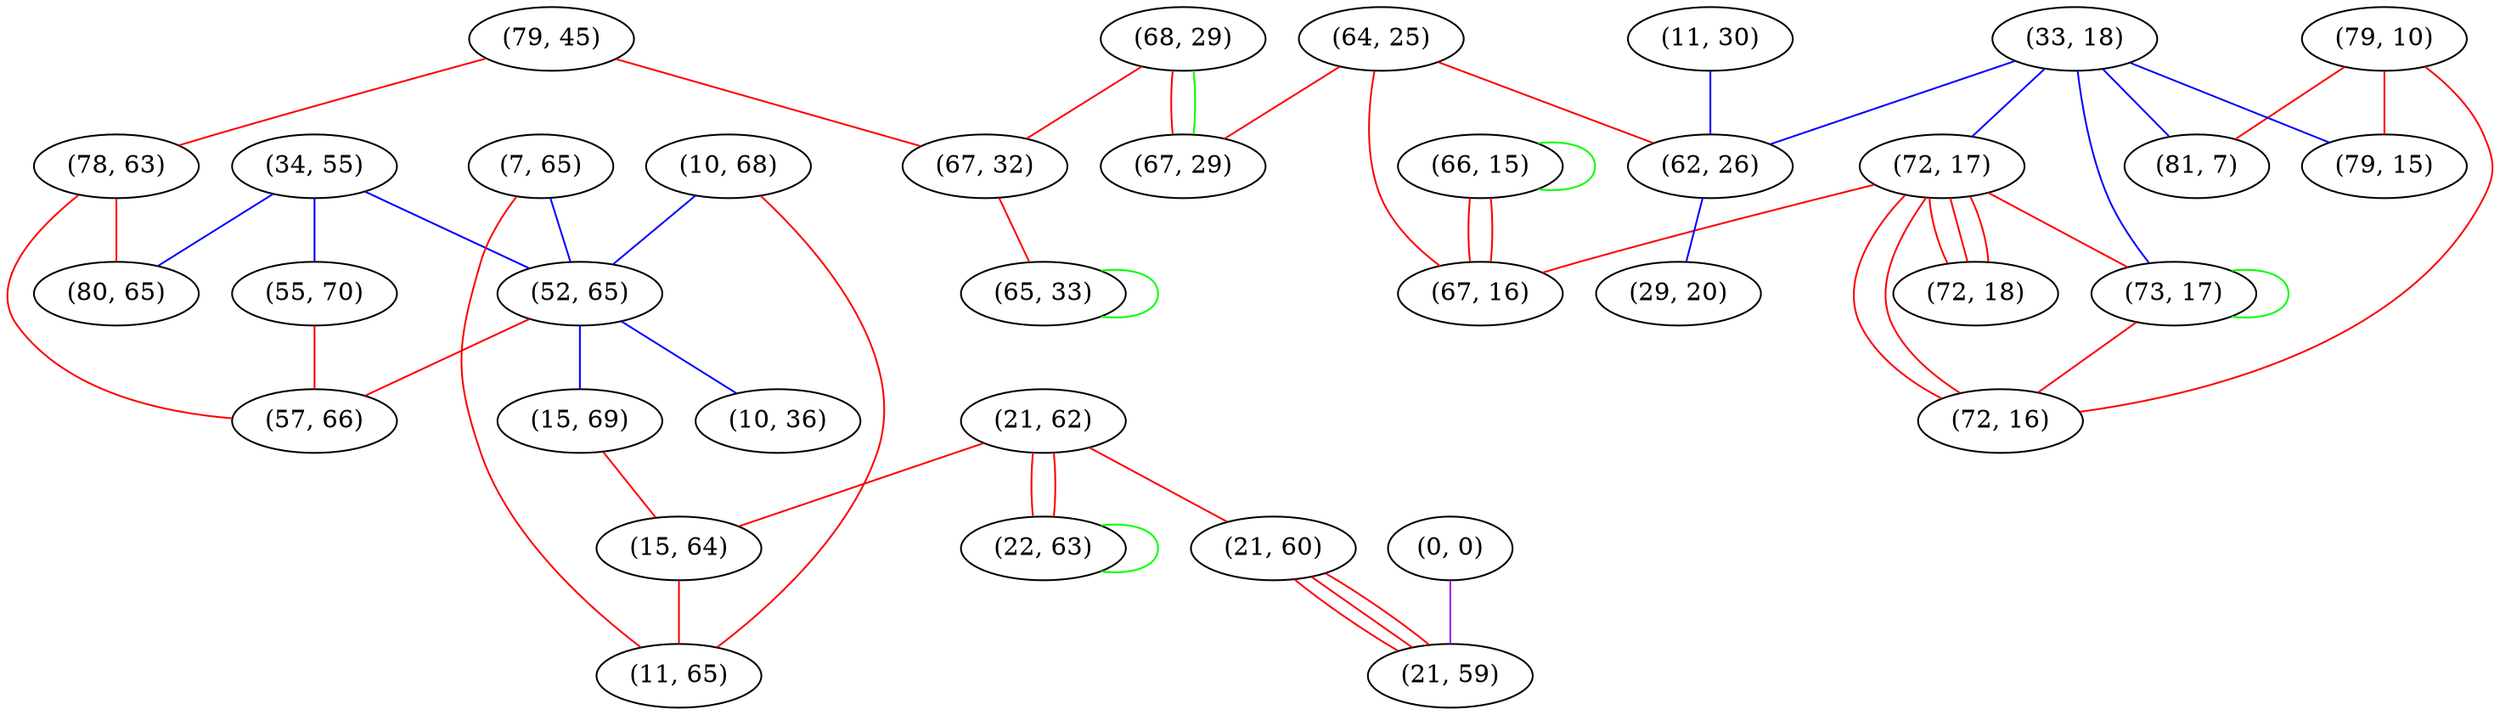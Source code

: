 graph "" {
"(34, 55)";
"(10, 68)";
"(7, 65)";
"(64, 25)";
"(79, 10)";
"(33, 18)";
"(72, 17)";
"(55, 70)";
"(68, 29)";
"(21, 62)";
"(79, 45)";
"(67, 32)";
"(21, 60)";
"(81, 7)";
"(52, 65)";
"(72, 18)";
"(67, 29)";
"(66, 15)";
"(22, 63)";
"(0, 0)";
"(78, 63)";
"(11, 30)";
"(21, 59)";
"(62, 26)";
"(57, 66)";
"(15, 69)";
"(65, 33)";
"(10, 36)";
"(29, 20)";
"(15, 64)";
"(80, 65)";
"(11, 65)";
"(73, 17)";
"(67, 16)";
"(72, 16)";
"(79, 15)";
"(34, 55)" -- "(80, 65)"  [color=blue, key=0, weight=3];
"(34, 55)" -- "(55, 70)"  [color=blue, key=0, weight=3];
"(34, 55)" -- "(52, 65)"  [color=blue, key=0, weight=3];
"(10, 68)" -- "(11, 65)"  [color=red, key=0, weight=1];
"(10, 68)" -- "(52, 65)"  [color=blue, key=0, weight=3];
"(7, 65)" -- "(11, 65)"  [color=red, key=0, weight=1];
"(7, 65)" -- "(52, 65)"  [color=blue, key=0, weight=3];
"(64, 25)" -- "(67, 16)"  [color=red, key=0, weight=1];
"(64, 25)" -- "(62, 26)"  [color=red, key=0, weight=1];
"(64, 25)" -- "(67, 29)"  [color=red, key=0, weight=1];
"(79, 10)" -- "(72, 16)"  [color=red, key=0, weight=1];
"(79, 10)" -- "(79, 15)"  [color=red, key=0, weight=1];
"(79, 10)" -- "(81, 7)"  [color=red, key=0, weight=1];
"(33, 18)" -- "(72, 17)"  [color=blue, key=0, weight=3];
"(33, 18)" -- "(81, 7)"  [color=blue, key=0, weight=3];
"(33, 18)" -- "(62, 26)"  [color=blue, key=0, weight=3];
"(33, 18)" -- "(73, 17)"  [color=blue, key=0, weight=3];
"(33, 18)" -- "(79, 15)"  [color=blue, key=0, weight=3];
"(72, 17)" -- "(67, 16)"  [color=red, key=0, weight=1];
"(72, 17)" -- "(72, 16)"  [color=red, key=0, weight=1];
"(72, 17)" -- "(72, 16)"  [color=red, key=1, weight=1];
"(72, 17)" -- "(72, 18)"  [color=red, key=0, weight=1];
"(72, 17)" -- "(72, 18)"  [color=red, key=1, weight=1];
"(72, 17)" -- "(72, 18)"  [color=red, key=2, weight=1];
"(72, 17)" -- "(73, 17)"  [color=red, key=0, weight=1];
"(55, 70)" -- "(57, 66)"  [color=red, key=0, weight=1];
"(68, 29)" -- "(67, 32)"  [color=red, key=0, weight=1];
"(68, 29)" -- "(67, 29)"  [color=red, key=0, weight=1];
"(68, 29)" -- "(67, 29)"  [color=green, key=1, weight=2];
"(21, 62)" -- "(22, 63)"  [color=red, key=0, weight=1];
"(21, 62)" -- "(22, 63)"  [color=red, key=1, weight=1];
"(21, 62)" -- "(21, 60)"  [color=red, key=0, weight=1];
"(21, 62)" -- "(15, 64)"  [color=red, key=0, weight=1];
"(79, 45)" -- "(67, 32)"  [color=red, key=0, weight=1];
"(79, 45)" -- "(78, 63)"  [color=red, key=0, weight=1];
"(67, 32)" -- "(65, 33)"  [color=red, key=0, weight=1];
"(21, 60)" -- "(21, 59)"  [color=red, key=0, weight=1];
"(21, 60)" -- "(21, 59)"  [color=red, key=1, weight=1];
"(21, 60)" -- "(21, 59)"  [color=red, key=2, weight=1];
"(52, 65)" -- "(10, 36)"  [color=blue, key=0, weight=3];
"(52, 65)" -- "(57, 66)"  [color=red, key=0, weight=1];
"(52, 65)" -- "(15, 69)"  [color=blue, key=0, weight=3];
"(66, 15)" -- "(67, 16)"  [color=red, key=0, weight=1];
"(66, 15)" -- "(67, 16)"  [color=red, key=1, weight=1];
"(66, 15)" -- "(66, 15)"  [color=green, key=0, weight=2];
"(22, 63)" -- "(22, 63)"  [color=green, key=0, weight=2];
"(0, 0)" -- "(21, 59)"  [color=purple, key=0, weight=4];
"(78, 63)" -- "(57, 66)"  [color=red, key=0, weight=1];
"(78, 63)" -- "(80, 65)"  [color=red, key=0, weight=1];
"(11, 30)" -- "(62, 26)"  [color=blue, key=0, weight=3];
"(62, 26)" -- "(29, 20)"  [color=blue, key=0, weight=3];
"(15, 69)" -- "(15, 64)"  [color=red, key=0, weight=1];
"(65, 33)" -- "(65, 33)"  [color=green, key=0, weight=2];
"(15, 64)" -- "(11, 65)"  [color=red, key=0, weight=1];
"(73, 17)" -- "(72, 16)"  [color=red, key=0, weight=1];
"(73, 17)" -- "(73, 17)"  [color=green, key=0, weight=2];
}
